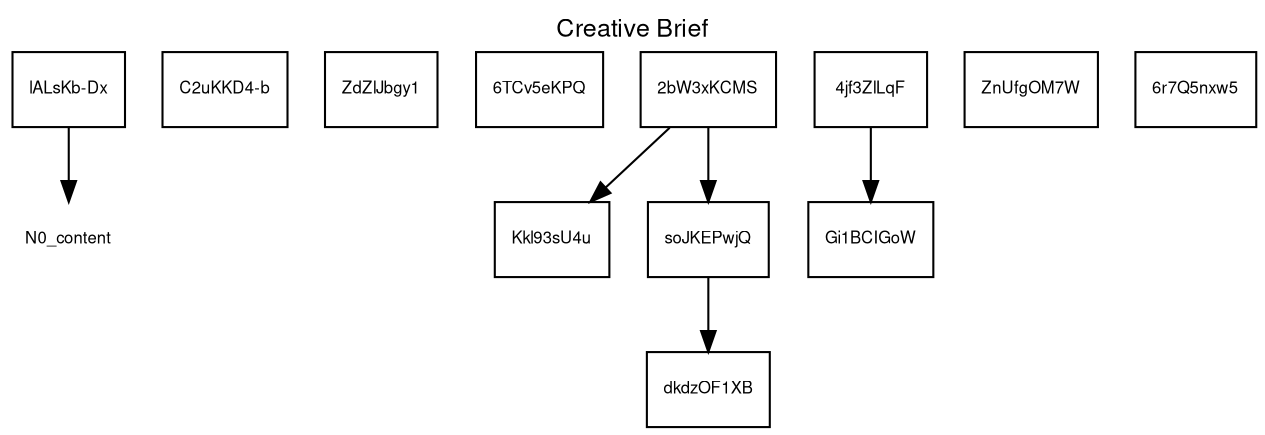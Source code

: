 strict digraph {
graph [
      label = "Creative Brief"
      labelloc = t
      fontname = "Helvetica,Arial,sans-serif"
      fontsize = 12
#      ordering = "out"
      layout = "dot"
]
node [
      fontname="Helvetica,Arial,sans-serif" 
      fontsize = 8
      shape = plaintext
]
edge [
      fontname="Helvetica,Arial,sans-serif"
]

      N0 [label="lALsKb-Dx" id="lALsKb-Dx" shape=box]
      subgraph N0_content {
            N8 [label="C2uKKD4-b" id="C2uKKD4-b" shape=box]
            N9 [label="ZdZlJbgy1" id="ZdZlJbgy1" shape=box]
            N2 [label="6TCv5eKPQ" id="6TCv5eKPQ" shape=box]
            N10 [label="2bW3xKCMS" id="2bW3xKCMS" shape=box]
            N1 [label="4jf3ZlLqF" id="4jf3ZlLqF" shape=box]
            N3 [label="ZnUfgOM7W" id="ZnUfgOM7W" shape=box]
            N11 [label="6r7Q5nxw5" id="6r7Q5nxw5" shape=box]
      }

      N4 [label="Kkl93sU4u" id="Kkl93sU4u" shape=box]
      N5 [label="Gi1BCIGoW" id="Gi1BCIGoW" shape=box]
      N6 [label="dkdzOF1XB" id="dkdzOF1XB" shape=box]
      N7 [label="soJKEPwjQ" id="soJKEPwjQ" shape=box]

      N0 -> {N0_content}
      N1 -> {N5} [weight=2 penwidth=1]
      N7 -> {N6} [weight=2 penwidth=1]
      N10 -> {N4, N7} [weight=2 penwidth=1]

} 